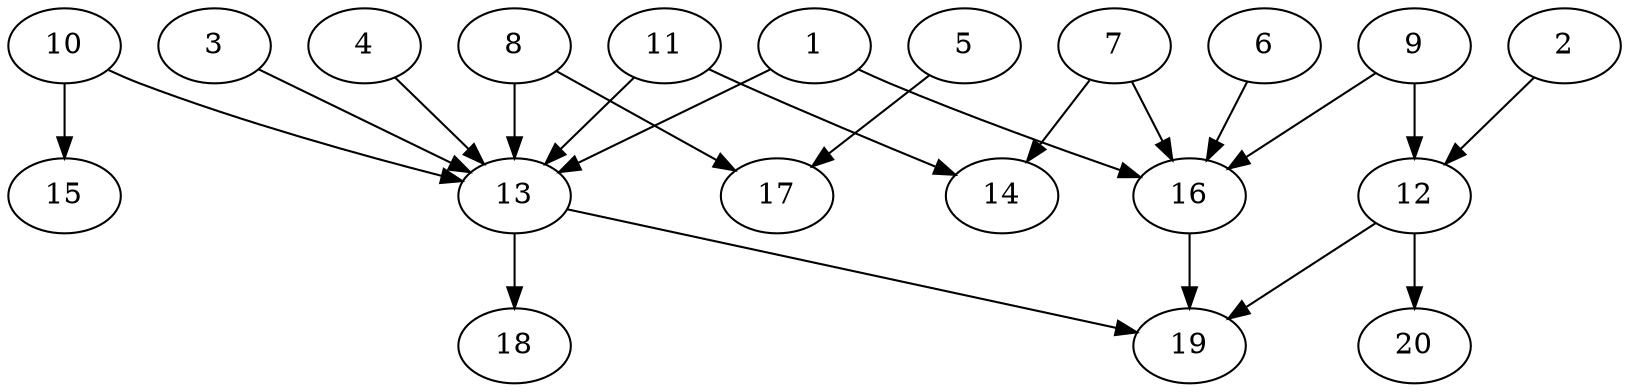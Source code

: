 // DAG automatically generated by daggen at Tue Jul 23 14:25:45 2019
// ./daggen --dot -n 20 --ccr 0.4 --fat 0.7 --regular 0.5 --density 0.6 --mindata 5242880 --maxdata 52428800 
digraph G {
  1 [size="53975040", alpha="0.17", expect_size="21590016"] 
  1 -> 13 [size ="21590016"]
  1 -> 16 [size ="21590016"]
  2 [size="18990080", alpha="0.13", expect_size="7596032"] 
  2 -> 12 [size ="7596032"]
  3 [size="63232000", alpha="0.08", expect_size="25292800"] 
  3 -> 13 [size ="25292800"]
  4 [size="130956800", alpha="0.19", expect_size="52382720"] 
  4 -> 13 [size ="52382720"]
  5 [size="88686080", alpha="0.07", expect_size="35474432"] 
  5 -> 17 [size ="35474432"]
  6 [size="27141120", alpha="0.11", expect_size="10856448"] 
  6 -> 16 [size ="10856448"]
  7 [size="106401280", alpha="0.20", expect_size="42560512"] 
  7 -> 14 [size ="42560512"]
  7 -> 16 [size ="42560512"]
  8 [size="29675520", alpha="0.09", expect_size="11870208"] 
  8 -> 13 [size ="11870208"]
  8 -> 17 [size ="11870208"]
  9 [size="61393920", alpha="0.19", expect_size="24557568"] 
  9 -> 12 [size ="24557568"]
  9 -> 16 [size ="24557568"]
  10 [size="130019840", alpha="0.05", expect_size="52007936"] 
  10 -> 13 [size ="52007936"]
  10 -> 15 [size ="52007936"]
  11 [size="96711680", alpha="0.13", expect_size="38684672"] 
  11 -> 13 [size ="38684672"]
  11 -> 14 [size ="38684672"]
  12 [size="77611520", alpha="0.13", expect_size="31044608"] 
  12 -> 19 [size ="31044608"]
  12 -> 20 [size ="31044608"]
  13 [size="35110400", alpha="0.17", expect_size="14044160"] 
  13 -> 18 [size ="14044160"]
  13 -> 19 [size ="14044160"]
  14 [size="83532800", alpha="0.07", expect_size="33413120"] 
  15 [size="75822080", alpha="0.02", expect_size="30328832"] 
  16 [size="114833920", alpha="0.10", expect_size="45933568"] 
  16 -> 19 [size ="45933568"]
  17 [size="64186880", alpha="0.02", expect_size="25674752"] 
  18 [size="62955520", alpha="0.02", expect_size="25182208"] 
  19 [size="113433600", alpha="0.14", expect_size="45373440"] 
  20 [size="109532160", alpha="0.05", expect_size="43812864"] 
}
